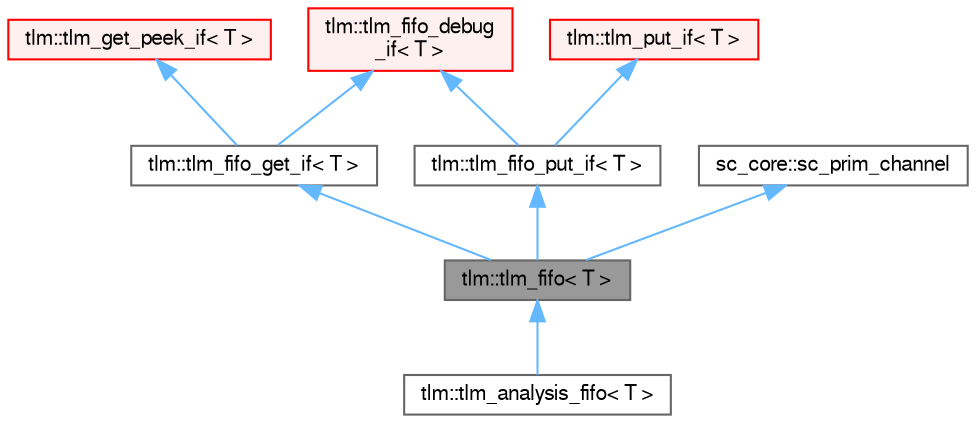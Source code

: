 digraph "tlm::tlm_fifo&lt; T &gt;"
{
 // LATEX_PDF_SIZE
  bgcolor="transparent";
  edge [fontname=FreeSans,fontsize=10,labelfontname=FreeSans,labelfontsize=10];
  node [fontname=FreeSans,fontsize=10,shape=box,height=0.2,width=0.4];
  Node1 [id="Node000001",label="tlm::tlm_fifo\< T \>",height=0.2,width=0.4,color="gray40", fillcolor="grey60", style="filled", fontcolor="black",tooltip=" "];
  Node2 -> Node1 [id="edge1_Node000001_Node000002",dir="back",color="steelblue1",style="solid",tooltip=" "];
  Node2 [id="Node000002",label="tlm::tlm_fifo_get_if\< T \>",height=0.2,width=0.4,color="gray40", fillcolor="white", style="filled",URL="$a01069.html",tooltip=" "];
  Node3 -> Node2 [id="edge2_Node000002_Node000003",dir="back",color="steelblue1",style="solid",tooltip=" "];
  Node3 [id="Node000003",label="tlm::tlm_get_peek_if\< T \>",height=0.2,width=0.4,color="red", fillcolor="#FFF0F0", style="filled",URL="$a01057.html",tooltip=" "];
  Node13 -> Node2 [id="edge3_Node000002_Node000013",dir="back",color="steelblue1",style="solid",tooltip=" "];
  Node13 [id="Node000013",label="tlm::tlm_fifo_debug\l_if\< T \>",height=0.2,width=0.4,color="red", fillcolor="#FFF0F0", style="filled",URL="$a01061.html",tooltip=" "];
  Node14 -> Node1 [id="edge4_Node000001_Node000014",dir="back",color="steelblue1",style="solid",tooltip=" "];
  Node14 [id="Node000014",label="tlm::tlm_fifo_put_if\< T \>",height=0.2,width=0.4,color="gray40", fillcolor="white", style="filled",URL="$a01065.html",tooltip=" "];
  Node15 -> Node14 [id="edge5_Node000014_Node000015",dir="back",color="steelblue1",style="solid",tooltip=" "];
  Node15 [id="Node000015",label="tlm::tlm_put_if\< T \>",height=0.2,width=0.4,color="red", fillcolor="#FFF0F0", style="filled",URL="$a01033.html",tooltip=" "];
  Node13 -> Node14 [id="edge6_Node000014_Node000013",dir="back",color="steelblue1",style="solid",tooltip=" "];
  Node18 -> Node1 [id="edge7_Node000001_Node000018",dir="back",color="steelblue1",style="solid",tooltip=" "];
  Node18 [id="Node000018",label="sc_core::sc_prim_channel",height=0.2,width=0.4,color="gray40", fillcolor="white", style="filled",tooltip=" "];
  Node1 -> Node19 [id="edge8_Node000001_Node000019",dir="back",color="steelblue1",style="solid",tooltip=" "];
  Node19 [id="Node000019",label="tlm::tlm_analysis_fifo\< T \>",height=0.2,width=0.4,color="gray40", fillcolor="white", style="filled",URL="$a00981.html",tooltip=" "];
}
